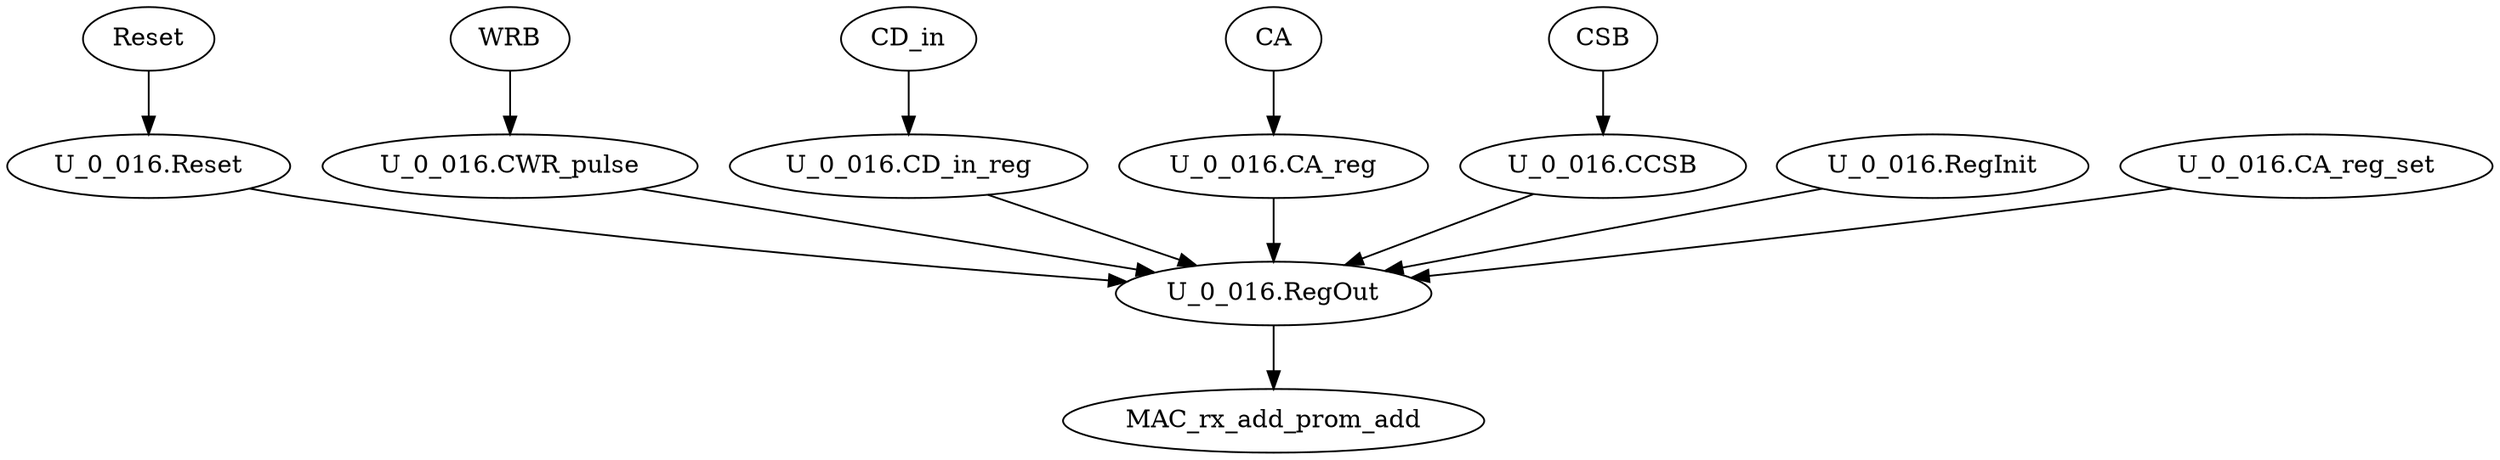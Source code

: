 strict digraph "" {
	Reset	 [complexity=1,
		importance=0.0308170945521,
		rank=0.0308170945521];
	"U_0_016.Reset"	 [complexity=1,
		importance=0.029063591725,
		rank=0.029063591725];
	Reset -> "U_0_016.Reset";
	WRB	 [complexity=4,
		importance=0.0171685902472,
		rank=0.00429214756179];
	"U_0_016.CWR_pulse"	 [complexity=4,
		importance=0.01541508742,
		rank=0.00385377185501];
	WRB -> "U_0_016.CWR_pulse";
	"U_0_016.CD_in_reg"	 [complexity=2,
		importance=0.0154295925251,
		rank=0.00771479626255];
	"U_0_016.RegOut"	 [complexity=0,
		importance=0.0136486911662,
		rank=0.0];
	"U_0_016.CD_in_reg" -> "U_0_016.RegOut";
	MAC_rx_add_prom_add	 [complexity=0,
		importance=0.00571852560641,
		rank=0.0];
	"U_0_016.RegOut" -> MAC_rx_add_prom_add;
	CD_in	 [complexity=2,
		importance=0.0171830953522,
		rank=0.00859154767611];
	CD_in -> "U_0_016.CD_in_reg";
	CA	 [complexity=4,
		importance=0.0171685902472,
		rank=0.00429214756179];
	"U_0_016.CA_reg"	 [complexity=4,
		importance=0.01541508742,
		rank=0.00385377185501];
	CA -> "U_0_016.CA_reg";
	"U_0_016.CCSB"	 [complexity=4,
		importance=0.01541508742,
		rank=0.00385377185501];
	"U_0_016.CCSB" -> "U_0_016.RegOut";
	"U_0_016.RegInit"	 [complexity=2,
		importance=0.0154021939933,
		rank=0.00770109699667];
	"U_0_016.RegInit" -> "U_0_016.RegOut";
	"U_0_016.CA_reg" -> "U_0_016.RegOut";
	"U_0_016.CA_reg_set"	 [complexity=4,
		importance=0.0154021939933,
		rank=0.00385054849833];
	"U_0_016.CA_reg_set" -> "U_0_016.RegOut";
	CSB	 [complexity=4,
		importance=0.0171685902472,
		rank=0.00429214756179];
	CSB -> "U_0_016.CCSB";
	"U_0_016.Reset" -> "U_0_016.RegOut";
	"U_0_016.CWR_pulse" -> "U_0_016.RegOut";
}

